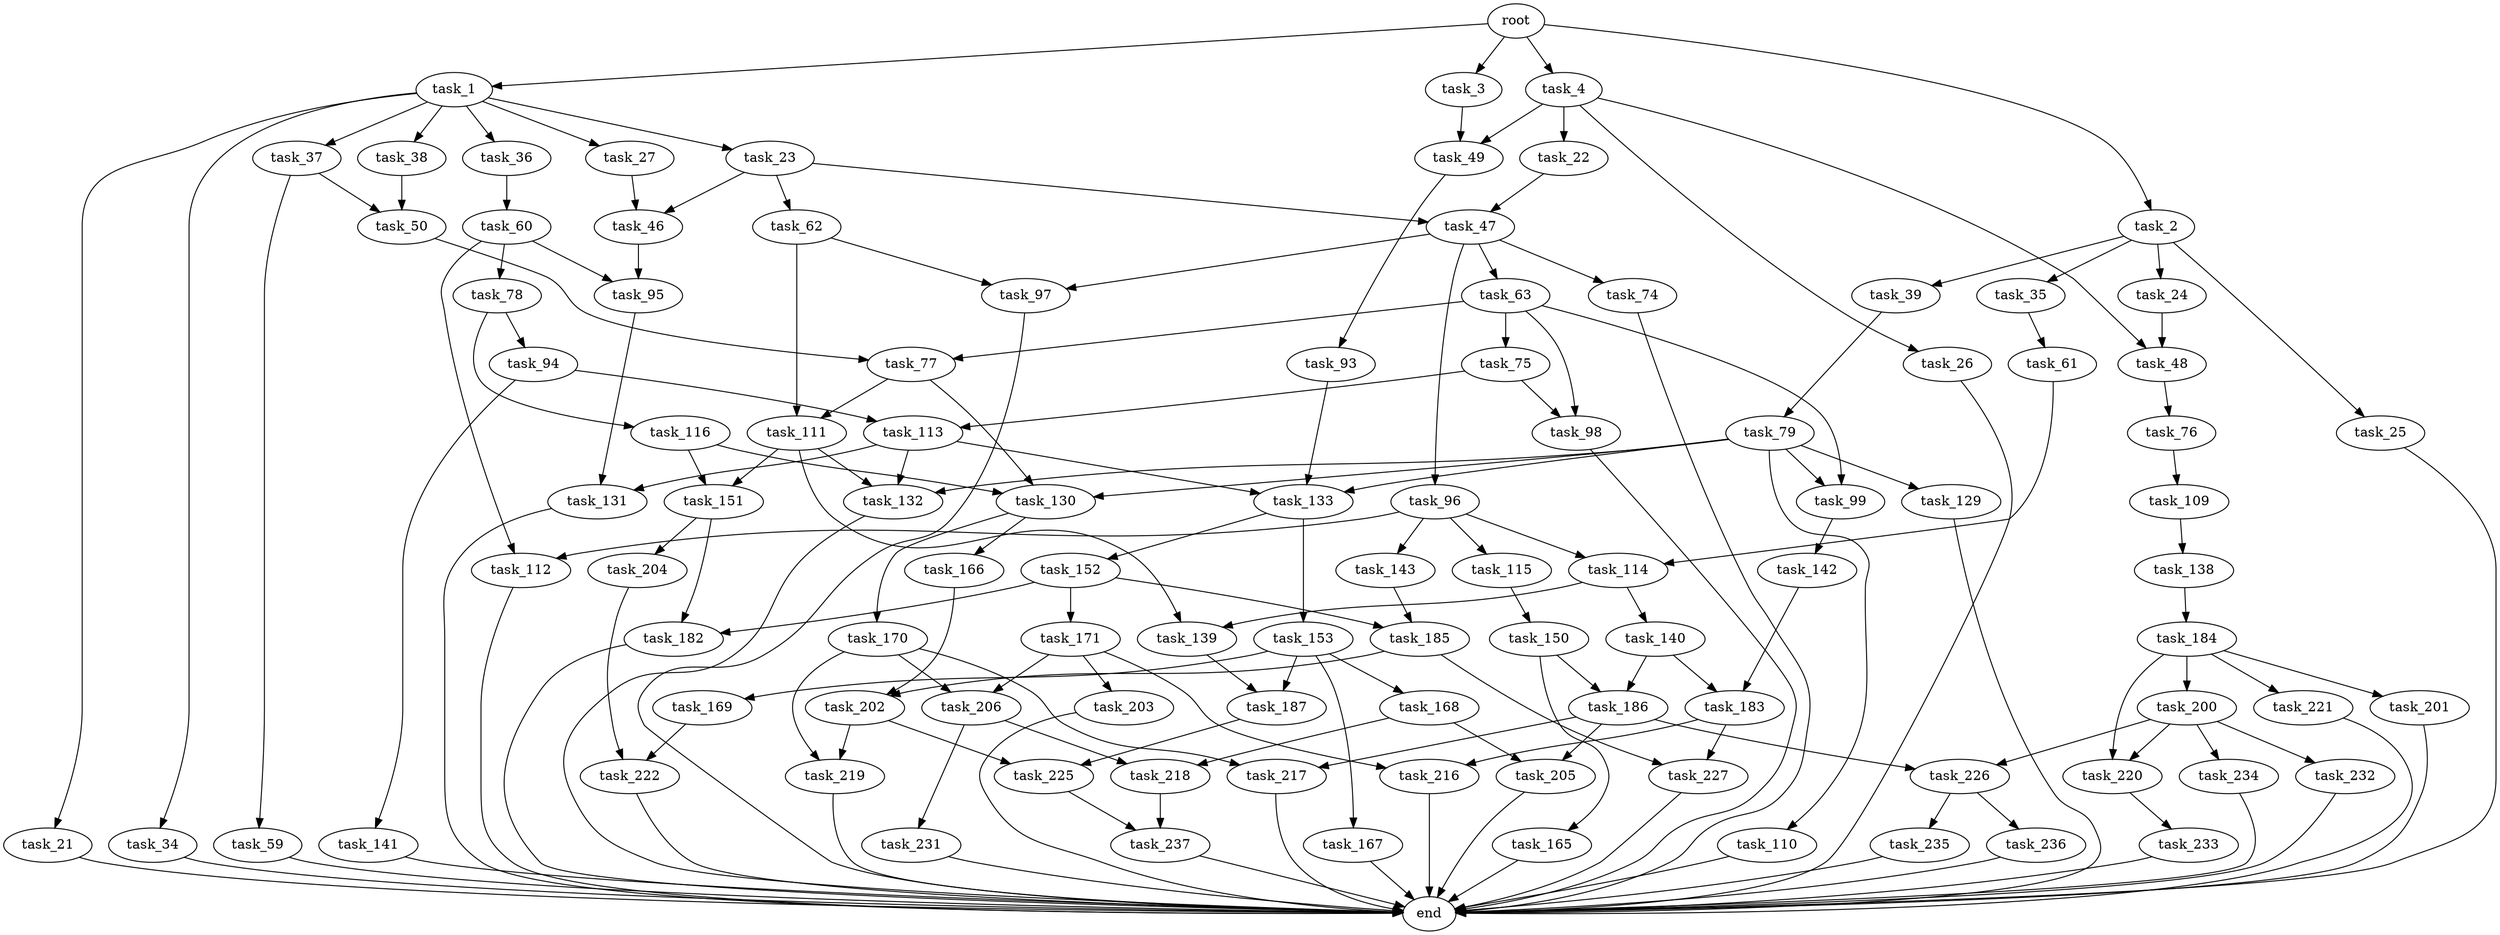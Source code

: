 digraph G {
  root [size="0.000000"];
  task_1 [size="204984876200.000000"];
  task_2 [size="231928233984.000000"];
  task_3 [size="231928233984.000000"];
  task_4 [size="907513388542.000000"];
  task_21 [size="16592173272.000000"];
  task_23 [size="919333618316.000000"];
  task_27 [size="144096541200.000000"];
  task_34 [size="149441118984.000000"];
  task_36 [size="782757789696.000000"];
  task_37 [size="839489729364.000000"];
  task_38 [size="294912924228.000000"];
  task_24 [size="23171158085.000000"];
  task_25 [size="1073741824000.000000"];
  task_35 [size="4191442510.000000"];
  task_39 [size="231928233984.000000"];
  task_49 [size="5996386323.000000"];
  task_22 [size="2555217198.000000"];
  task_26 [size="28991029248.000000"];
  task_48 [size="36273029916.000000"];
  end [size="0.000000"];
  task_47 [size="28991029248.000000"];
  task_46 [size="197003483767.000000"];
  task_62 [size="226517530139.000000"];
  task_61 [size="15749433875.000000"];
  task_60 [size="782757789696.000000"];
  task_50 [size="782757789696.000000"];
  task_59 [size="7914696911.000000"];
  task_79 [size="224577494944.000000"];
  task_95 [size="28991029248.000000"];
  task_63 [size="117034626600.000000"];
  task_74 [size="16145954892.000000"];
  task_96 [size="1073741824000.000000"];
  task_97 [size="609216383.000000"];
  task_76 [size="782757789696.000000"];
  task_93 [size="27293086018.000000"];
  task_77 [size="177322357320.000000"];
  task_78 [size="134217728000.000000"];
  task_112 [size="260275589304.000000"];
  task_114 [size="134217728000.000000"];
  task_111 [size="77180098599.000000"];
  task_75 [size="68719476736.000000"];
  task_98 [size="448785790073.000000"];
  task_99 [size="377767976384.000000"];
  task_113 [size="368293445632.000000"];
  task_109 [size="173600984364.000000"];
  task_130 [size="241854317353.000000"];
  task_94 [size="33806678257.000000"];
  task_116 [size="1644604563.000000"];
  task_110 [size="10457361116.000000"];
  task_129 [size="134217728000.000000"];
  task_132 [size="8589934592.000000"];
  task_133 [size="224058358114.000000"];
  task_141 [size="17034740325.000000"];
  task_131 [size="262590996017.000000"];
  task_115 [size="8589934592.000000"];
  task_143 [size="797576141.000000"];
  task_142 [size="134217728000.000000"];
  task_138 [size="451153594525.000000"];
  task_139 [size="141354853776.000000"];
  task_151 [size="13109413321.000000"];
  task_140 [size="134217728000.000000"];
  task_150 [size="48623628443.000000"];
  task_166 [size="338272869011.000000"];
  task_170 [size="73676186348.000000"];
  task_152 [size="68719476736.000000"];
  task_153 [size="176314672456.000000"];
  task_184 [size="4491165068.000000"];
  task_187 [size="2060450624.000000"];
  task_183 [size="19814803670.000000"];
  task_186 [size="549755813888.000000"];
  task_185 [size="500246591298.000000"];
  task_165 [size="953990045.000000"];
  task_182 [size="644866566902.000000"];
  task_204 [size="6380720414.000000"];
  task_171 [size="42392952466.000000"];
  task_167 [size="804094295836.000000"];
  task_168 [size="15249311668.000000"];
  task_169 [size="185741293702.000000"];
  task_202 [size="231928233984.000000"];
  task_205 [size="134217728000.000000"];
  task_218 [size="13036828997.000000"];
  task_222 [size="1961340008.000000"];
  task_206 [size="13633498918.000000"];
  task_217 [size="9676153070.000000"];
  task_219 [size="549755813888.000000"];
  task_203 [size="8589934592.000000"];
  task_216 [size="7732877310.000000"];
  task_227 [size="19869834765.000000"];
  task_200 [size="278506388450.000000"];
  task_201 [size="445319002035.000000"];
  task_220 [size="231928233984.000000"];
  task_221 [size="1073741824000.000000"];
  task_226 [size="7590413472.000000"];
  task_225 [size="9457303521.000000"];
  task_232 [size="8589934592.000000"];
  task_234 [size="352529791038.000000"];
  task_231 [size="12131794134.000000"];
  task_237 [size="252414682901.000000"];
  task_233 [size="387118421411.000000"];
  task_235 [size="41760900499.000000"];
  task_236 [size="670717666532.000000"];

  root -> task_1 [size="1.000000"];
  root -> task_2 [size="1.000000"];
  root -> task_3 [size="1.000000"];
  root -> task_4 [size="1.000000"];
  task_1 -> task_21 [size="536870912.000000"];
  task_1 -> task_23 [size="536870912.000000"];
  task_1 -> task_27 [size="536870912.000000"];
  task_1 -> task_34 [size="536870912.000000"];
  task_1 -> task_36 [size="536870912.000000"];
  task_1 -> task_37 [size="536870912.000000"];
  task_1 -> task_38 [size="536870912.000000"];
  task_2 -> task_24 [size="301989888.000000"];
  task_2 -> task_25 [size="301989888.000000"];
  task_2 -> task_35 [size="301989888.000000"];
  task_2 -> task_39 [size="301989888.000000"];
  task_3 -> task_49 [size="301989888.000000"];
  task_4 -> task_22 [size="679477248.000000"];
  task_4 -> task_26 [size="679477248.000000"];
  task_4 -> task_48 [size="679477248.000000"];
  task_4 -> task_49 [size="679477248.000000"];
  task_21 -> end [size="1.000000"];
  task_23 -> task_46 [size="838860800.000000"];
  task_23 -> task_47 [size="838860800.000000"];
  task_23 -> task_62 [size="838860800.000000"];
  task_27 -> task_46 [size="134217728.000000"];
  task_34 -> end [size="1.000000"];
  task_36 -> task_60 [size="679477248.000000"];
  task_37 -> task_50 [size="536870912.000000"];
  task_37 -> task_59 [size="536870912.000000"];
  task_38 -> task_50 [size="536870912.000000"];
  task_24 -> task_48 [size="679477248.000000"];
  task_25 -> end [size="1.000000"];
  task_35 -> task_61 [size="411041792.000000"];
  task_39 -> task_79 [size="301989888.000000"];
  task_49 -> task_93 [size="301989888.000000"];
  task_22 -> task_47 [size="209715200.000000"];
  task_26 -> end [size="1.000000"];
  task_48 -> task_76 [size="838860800.000000"];
  task_47 -> task_63 [size="75497472.000000"];
  task_47 -> task_74 [size="75497472.000000"];
  task_47 -> task_96 [size="75497472.000000"];
  task_47 -> task_97 [size="75497472.000000"];
  task_46 -> task_95 [size="679477248.000000"];
  task_62 -> task_97 [size="679477248.000000"];
  task_62 -> task_111 [size="679477248.000000"];
  task_61 -> task_114 [size="679477248.000000"];
  task_60 -> task_78 [size="679477248.000000"];
  task_60 -> task_95 [size="679477248.000000"];
  task_60 -> task_112 [size="679477248.000000"];
  task_50 -> task_77 [size="679477248.000000"];
  task_59 -> end [size="1.000000"];
  task_79 -> task_99 [size="301989888.000000"];
  task_79 -> task_110 [size="301989888.000000"];
  task_79 -> task_129 [size="301989888.000000"];
  task_79 -> task_130 [size="301989888.000000"];
  task_79 -> task_132 [size="301989888.000000"];
  task_79 -> task_133 [size="301989888.000000"];
  task_95 -> task_131 [size="75497472.000000"];
  task_63 -> task_75 [size="134217728.000000"];
  task_63 -> task_77 [size="134217728.000000"];
  task_63 -> task_98 [size="134217728.000000"];
  task_63 -> task_99 [size="134217728.000000"];
  task_74 -> end [size="1.000000"];
  task_96 -> task_112 [size="838860800.000000"];
  task_96 -> task_114 [size="838860800.000000"];
  task_96 -> task_115 [size="838860800.000000"];
  task_96 -> task_143 [size="838860800.000000"];
  task_97 -> end [size="1.000000"];
  task_76 -> task_109 [size="679477248.000000"];
  task_93 -> task_133 [size="33554432.000000"];
  task_77 -> task_111 [size="134217728.000000"];
  task_77 -> task_130 [size="134217728.000000"];
  task_78 -> task_94 [size="209715200.000000"];
  task_78 -> task_116 [size="209715200.000000"];
  task_112 -> end [size="1.000000"];
  task_114 -> task_139 [size="209715200.000000"];
  task_114 -> task_140 [size="209715200.000000"];
  task_111 -> task_132 [size="75497472.000000"];
  task_111 -> task_139 [size="75497472.000000"];
  task_111 -> task_151 [size="75497472.000000"];
  task_75 -> task_98 [size="134217728.000000"];
  task_75 -> task_113 [size="134217728.000000"];
  task_98 -> end [size="1.000000"];
  task_99 -> task_142 [size="301989888.000000"];
  task_113 -> task_131 [size="411041792.000000"];
  task_113 -> task_132 [size="411041792.000000"];
  task_113 -> task_133 [size="411041792.000000"];
  task_109 -> task_138 [size="134217728.000000"];
  task_130 -> task_166 [size="209715200.000000"];
  task_130 -> task_170 [size="209715200.000000"];
  task_94 -> task_113 [size="33554432.000000"];
  task_94 -> task_141 [size="33554432.000000"];
  task_116 -> task_130 [size="33554432.000000"];
  task_116 -> task_151 [size="33554432.000000"];
  task_110 -> end [size="1.000000"];
  task_129 -> end [size="1.000000"];
  task_132 -> end [size="1.000000"];
  task_133 -> task_152 [size="411041792.000000"];
  task_133 -> task_153 [size="411041792.000000"];
  task_141 -> end [size="1.000000"];
  task_131 -> end [size="1.000000"];
  task_115 -> task_150 [size="33554432.000000"];
  task_143 -> task_185 [size="33554432.000000"];
  task_142 -> task_183 [size="209715200.000000"];
  task_138 -> task_184 [size="301989888.000000"];
  task_139 -> task_187 [size="134217728.000000"];
  task_151 -> task_182 [size="679477248.000000"];
  task_151 -> task_204 [size="679477248.000000"];
  task_140 -> task_183 [size="209715200.000000"];
  task_140 -> task_186 [size="209715200.000000"];
  task_150 -> task_165 [size="75497472.000000"];
  task_150 -> task_186 [size="75497472.000000"];
  task_166 -> task_202 [size="301989888.000000"];
  task_170 -> task_206 [size="209715200.000000"];
  task_170 -> task_217 [size="209715200.000000"];
  task_170 -> task_219 [size="209715200.000000"];
  task_152 -> task_171 [size="134217728.000000"];
  task_152 -> task_182 [size="134217728.000000"];
  task_152 -> task_185 [size="134217728.000000"];
  task_153 -> task_167 [size="536870912.000000"];
  task_153 -> task_168 [size="536870912.000000"];
  task_153 -> task_169 [size="536870912.000000"];
  task_153 -> task_187 [size="536870912.000000"];
  task_184 -> task_200 [size="134217728.000000"];
  task_184 -> task_201 [size="134217728.000000"];
  task_184 -> task_220 [size="134217728.000000"];
  task_184 -> task_221 [size="134217728.000000"];
  task_187 -> task_225 [size="134217728.000000"];
  task_183 -> task_216 [size="536870912.000000"];
  task_183 -> task_227 [size="536870912.000000"];
  task_186 -> task_205 [size="536870912.000000"];
  task_186 -> task_217 [size="536870912.000000"];
  task_186 -> task_226 [size="536870912.000000"];
  task_185 -> task_202 [size="411041792.000000"];
  task_185 -> task_227 [size="411041792.000000"];
  task_165 -> end [size="1.000000"];
  task_182 -> end [size="1.000000"];
  task_204 -> task_222 [size="134217728.000000"];
  task_171 -> task_203 [size="838860800.000000"];
  task_171 -> task_206 [size="838860800.000000"];
  task_171 -> task_216 [size="838860800.000000"];
  task_167 -> end [size="1.000000"];
  task_168 -> task_205 [size="301989888.000000"];
  task_168 -> task_218 [size="301989888.000000"];
  task_169 -> task_222 [size="301989888.000000"];
  task_202 -> task_219 [size="301989888.000000"];
  task_202 -> task_225 [size="301989888.000000"];
  task_205 -> end [size="1.000000"];
  task_218 -> task_237 [size="209715200.000000"];
  task_222 -> end [size="1.000000"];
  task_206 -> task_218 [size="536870912.000000"];
  task_206 -> task_231 [size="536870912.000000"];
  task_217 -> end [size="1.000000"];
  task_219 -> end [size="1.000000"];
  task_203 -> end [size="1.000000"];
  task_216 -> end [size="1.000000"];
  task_227 -> end [size="1.000000"];
  task_200 -> task_220 [size="301989888.000000"];
  task_200 -> task_226 [size="301989888.000000"];
  task_200 -> task_232 [size="301989888.000000"];
  task_200 -> task_234 [size="301989888.000000"];
  task_201 -> end [size="1.000000"];
  task_220 -> task_233 [size="301989888.000000"];
  task_221 -> end [size="1.000000"];
  task_226 -> task_235 [size="134217728.000000"];
  task_226 -> task_236 [size="134217728.000000"];
  task_225 -> task_237 [size="301989888.000000"];
  task_232 -> end [size="1.000000"];
  task_234 -> end [size="1.000000"];
  task_231 -> end [size="1.000000"];
  task_237 -> end [size="1.000000"];
  task_233 -> end [size="1.000000"];
  task_235 -> end [size="1.000000"];
  task_236 -> end [size="1.000000"];
}

